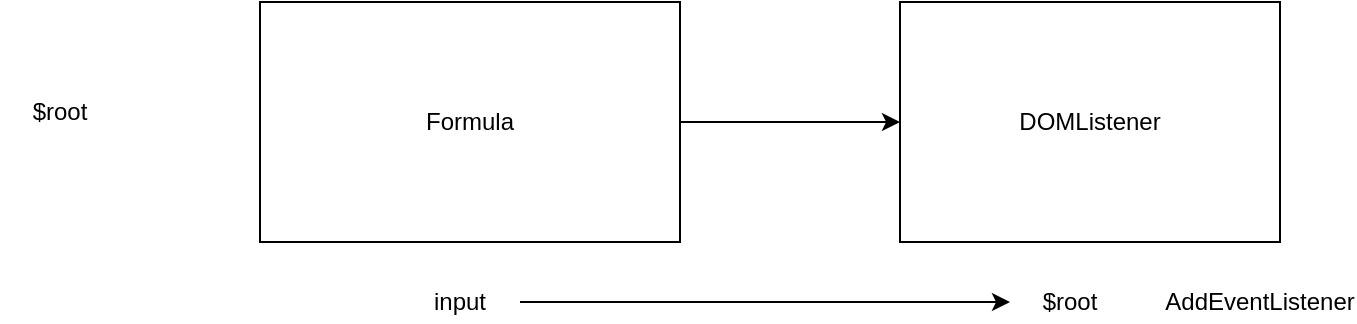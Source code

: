 <mxfile version="17.4.6" type="github">
  <diagram id="oH893KN_Egk9ZZCDe7uM" name="Страница 1">
    <mxGraphModel dx="1185" dy="691" grid="1" gridSize="10" guides="1" tooltips="1" connect="1" arrows="1" fold="1" page="1" pageScale="1" pageWidth="1169" pageHeight="827" math="0" shadow="0">
      <root>
        <mxCell id="0" />
        <mxCell id="1" parent="0" />
        <mxCell id="mX9lH0xKadMaAbixFSZC-5" value="" style="edgeStyle=orthogonalEdgeStyle;rounded=0;orthogonalLoop=1;jettySize=auto;html=1;" edge="1" parent="1" source="mX9lH0xKadMaAbixFSZC-1" target="mX9lH0xKadMaAbixFSZC-3">
          <mxGeometry relative="1" as="geometry" />
        </mxCell>
        <mxCell id="mX9lH0xKadMaAbixFSZC-1" value="Formula" style="rounded=0;whiteSpace=wrap;html=1;" vertex="1" parent="1">
          <mxGeometry x="150" y="90" width="210" height="120" as="geometry" />
        </mxCell>
        <mxCell id="mX9lH0xKadMaAbixFSZC-12" style="edgeStyle=orthogonalEdgeStyle;rounded=0;orthogonalLoop=1;jettySize=auto;html=1;entryX=0;entryY=0.5;entryDx=0;entryDy=0;" edge="1" parent="1" source="mX9lH0xKadMaAbixFSZC-2" target="mX9lH0xKadMaAbixFSZC-7">
          <mxGeometry relative="1" as="geometry" />
        </mxCell>
        <mxCell id="mX9lH0xKadMaAbixFSZC-2" value="input" style="text;html=1;strokeColor=none;fillColor=none;align=center;verticalAlign=middle;whiteSpace=wrap;rounded=0;" vertex="1" parent="1">
          <mxGeometry x="220" y="230" width="60" height="20" as="geometry" />
        </mxCell>
        <mxCell id="mX9lH0xKadMaAbixFSZC-3" value="DOMListener" style="rounded=0;whiteSpace=wrap;html=1;" vertex="1" parent="1">
          <mxGeometry x="470" y="90" width="190" height="120" as="geometry" />
        </mxCell>
        <mxCell id="mX9lH0xKadMaAbixFSZC-6" value="$root" style="text;html=1;strokeColor=none;fillColor=none;align=center;verticalAlign=middle;whiteSpace=wrap;rounded=0;" vertex="1" parent="1">
          <mxGeometry x="20" y="130" width="60" height="30" as="geometry" />
        </mxCell>
        <mxCell id="mX9lH0xKadMaAbixFSZC-7" value="$root" style="text;html=1;strokeColor=none;fillColor=none;align=center;verticalAlign=middle;whiteSpace=wrap;rounded=0;" vertex="1" parent="1">
          <mxGeometry x="525" y="230" width="60" height="20" as="geometry" />
        </mxCell>
        <mxCell id="mX9lH0xKadMaAbixFSZC-13" value="AddEventListener" style="text;html=1;strokeColor=none;fillColor=none;align=center;verticalAlign=middle;whiteSpace=wrap;rounded=0;" vertex="1" parent="1">
          <mxGeometry x="620" y="230" width="60" height="20" as="geometry" />
        </mxCell>
      </root>
    </mxGraphModel>
  </diagram>
</mxfile>
